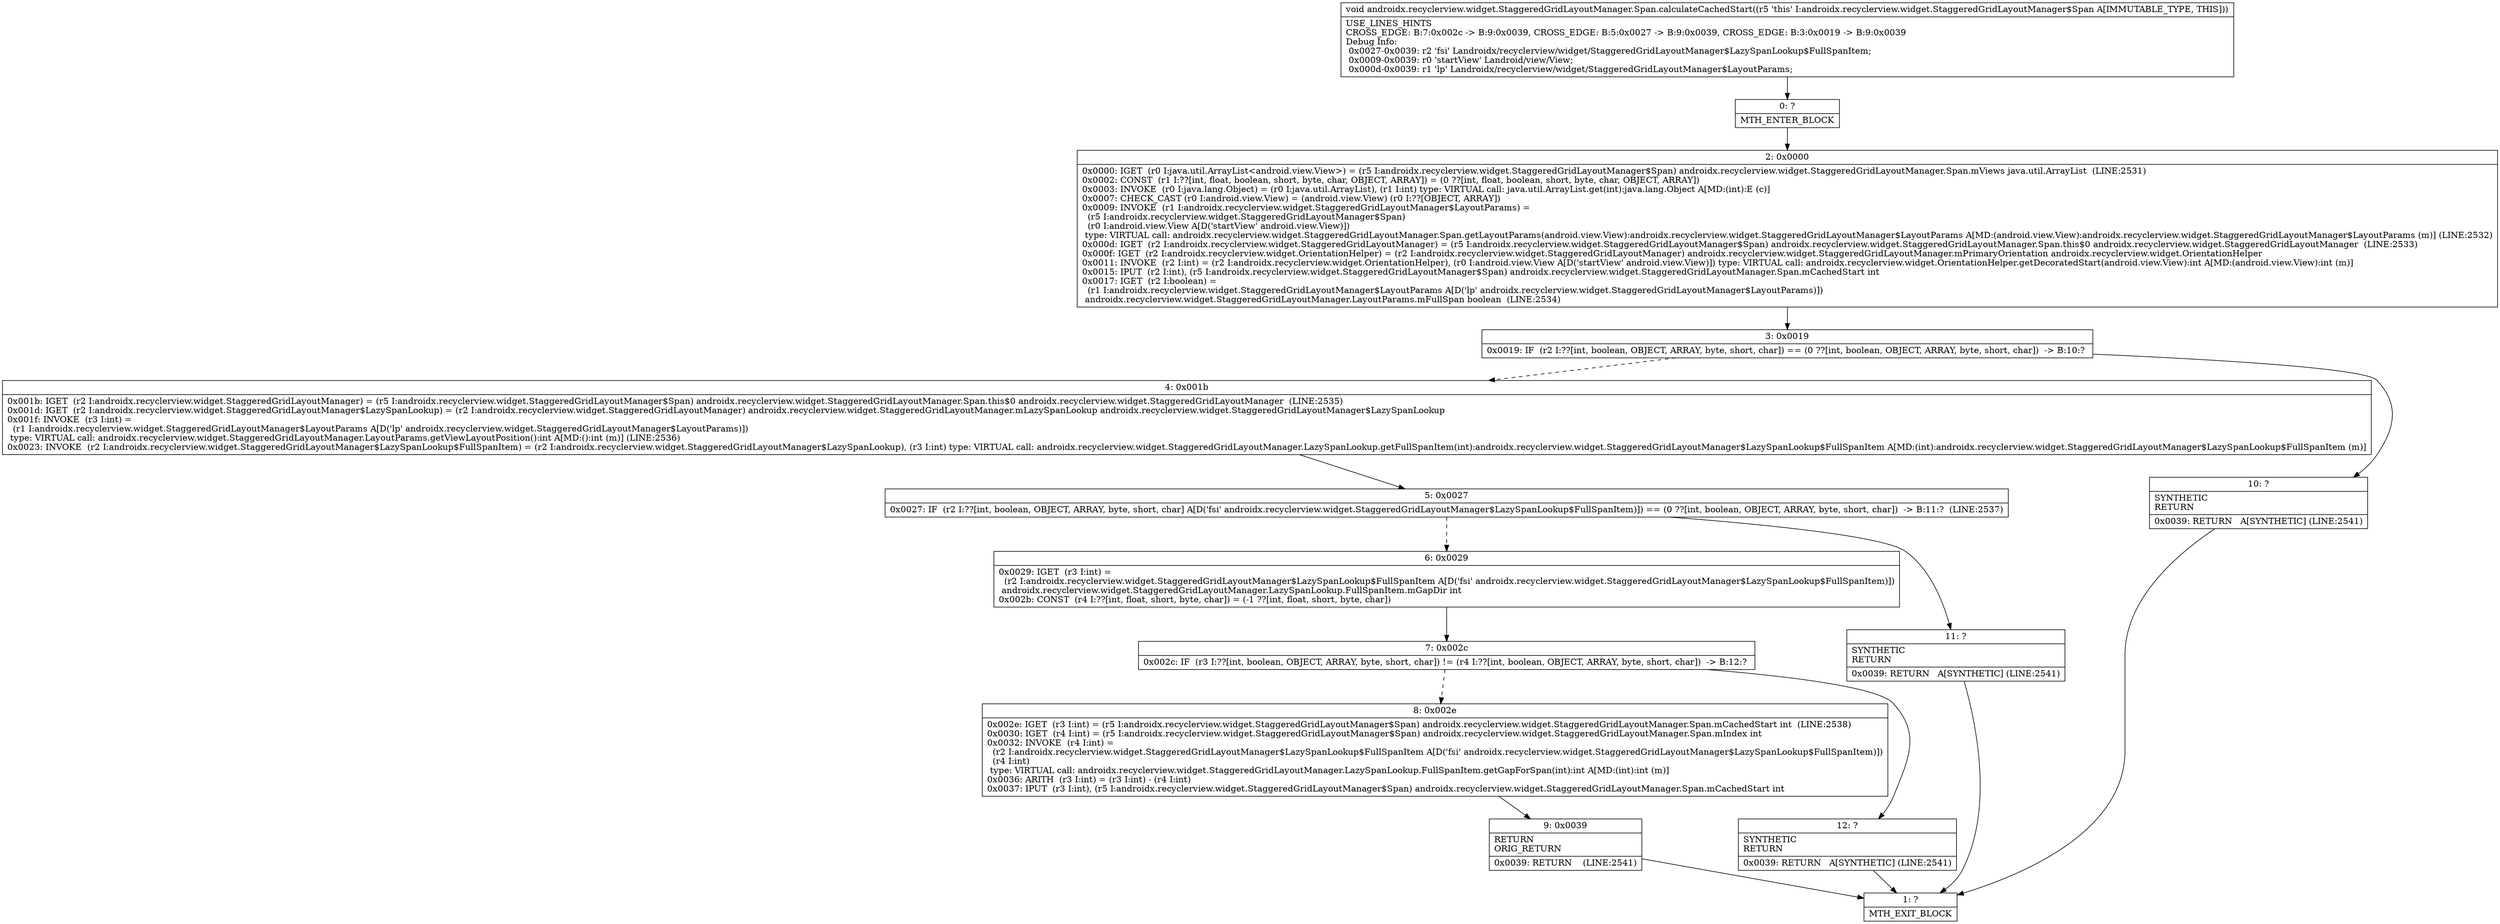digraph "CFG forandroidx.recyclerview.widget.StaggeredGridLayoutManager.Span.calculateCachedStart()V" {
Node_0 [shape=record,label="{0\:\ ?|MTH_ENTER_BLOCK\l}"];
Node_2 [shape=record,label="{2\:\ 0x0000|0x0000: IGET  (r0 I:java.util.ArrayList\<android.view.View\>) = (r5 I:androidx.recyclerview.widget.StaggeredGridLayoutManager$Span) androidx.recyclerview.widget.StaggeredGridLayoutManager.Span.mViews java.util.ArrayList  (LINE:2531)\l0x0002: CONST  (r1 I:??[int, float, boolean, short, byte, char, OBJECT, ARRAY]) = (0 ??[int, float, boolean, short, byte, char, OBJECT, ARRAY]) \l0x0003: INVOKE  (r0 I:java.lang.Object) = (r0 I:java.util.ArrayList), (r1 I:int) type: VIRTUAL call: java.util.ArrayList.get(int):java.lang.Object A[MD:(int):E (c)]\l0x0007: CHECK_CAST (r0 I:android.view.View) = (android.view.View) (r0 I:??[OBJECT, ARRAY]) \l0x0009: INVOKE  (r1 I:androidx.recyclerview.widget.StaggeredGridLayoutManager$LayoutParams) = \l  (r5 I:androidx.recyclerview.widget.StaggeredGridLayoutManager$Span)\l  (r0 I:android.view.View A[D('startView' android.view.View)])\l type: VIRTUAL call: androidx.recyclerview.widget.StaggeredGridLayoutManager.Span.getLayoutParams(android.view.View):androidx.recyclerview.widget.StaggeredGridLayoutManager$LayoutParams A[MD:(android.view.View):androidx.recyclerview.widget.StaggeredGridLayoutManager$LayoutParams (m)] (LINE:2532)\l0x000d: IGET  (r2 I:androidx.recyclerview.widget.StaggeredGridLayoutManager) = (r5 I:androidx.recyclerview.widget.StaggeredGridLayoutManager$Span) androidx.recyclerview.widget.StaggeredGridLayoutManager.Span.this$0 androidx.recyclerview.widget.StaggeredGridLayoutManager  (LINE:2533)\l0x000f: IGET  (r2 I:androidx.recyclerview.widget.OrientationHelper) = (r2 I:androidx.recyclerview.widget.StaggeredGridLayoutManager) androidx.recyclerview.widget.StaggeredGridLayoutManager.mPrimaryOrientation androidx.recyclerview.widget.OrientationHelper \l0x0011: INVOKE  (r2 I:int) = (r2 I:androidx.recyclerview.widget.OrientationHelper), (r0 I:android.view.View A[D('startView' android.view.View)]) type: VIRTUAL call: androidx.recyclerview.widget.OrientationHelper.getDecoratedStart(android.view.View):int A[MD:(android.view.View):int (m)]\l0x0015: IPUT  (r2 I:int), (r5 I:androidx.recyclerview.widget.StaggeredGridLayoutManager$Span) androidx.recyclerview.widget.StaggeredGridLayoutManager.Span.mCachedStart int \l0x0017: IGET  (r2 I:boolean) = \l  (r1 I:androidx.recyclerview.widget.StaggeredGridLayoutManager$LayoutParams A[D('lp' androidx.recyclerview.widget.StaggeredGridLayoutManager$LayoutParams)])\l androidx.recyclerview.widget.StaggeredGridLayoutManager.LayoutParams.mFullSpan boolean  (LINE:2534)\l}"];
Node_3 [shape=record,label="{3\:\ 0x0019|0x0019: IF  (r2 I:??[int, boolean, OBJECT, ARRAY, byte, short, char]) == (0 ??[int, boolean, OBJECT, ARRAY, byte, short, char])  \-\> B:10:? \l}"];
Node_4 [shape=record,label="{4\:\ 0x001b|0x001b: IGET  (r2 I:androidx.recyclerview.widget.StaggeredGridLayoutManager) = (r5 I:androidx.recyclerview.widget.StaggeredGridLayoutManager$Span) androidx.recyclerview.widget.StaggeredGridLayoutManager.Span.this$0 androidx.recyclerview.widget.StaggeredGridLayoutManager  (LINE:2535)\l0x001d: IGET  (r2 I:androidx.recyclerview.widget.StaggeredGridLayoutManager$LazySpanLookup) = (r2 I:androidx.recyclerview.widget.StaggeredGridLayoutManager) androidx.recyclerview.widget.StaggeredGridLayoutManager.mLazySpanLookup androidx.recyclerview.widget.StaggeredGridLayoutManager$LazySpanLookup \l0x001f: INVOKE  (r3 I:int) = \l  (r1 I:androidx.recyclerview.widget.StaggeredGridLayoutManager$LayoutParams A[D('lp' androidx.recyclerview.widget.StaggeredGridLayoutManager$LayoutParams)])\l type: VIRTUAL call: androidx.recyclerview.widget.StaggeredGridLayoutManager.LayoutParams.getViewLayoutPosition():int A[MD:():int (m)] (LINE:2536)\l0x0023: INVOKE  (r2 I:androidx.recyclerview.widget.StaggeredGridLayoutManager$LazySpanLookup$FullSpanItem) = (r2 I:androidx.recyclerview.widget.StaggeredGridLayoutManager$LazySpanLookup), (r3 I:int) type: VIRTUAL call: androidx.recyclerview.widget.StaggeredGridLayoutManager.LazySpanLookup.getFullSpanItem(int):androidx.recyclerview.widget.StaggeredGridLayoutManager$LazySpanLookup$FullSpanItem A[MD:(int):androidx.recyclerview.widget.StaggeredGridLayoutManager$LazySpanLookup$FullSpanItem (m)]\l}"];
Node_5 [shape=record,label="{5\:\ 0x0027|0x0027: IF  (r2 I:??[int, boolean, OBJECT, ARRAY, byte, short, char] A[D('fsi' androidx.recyclerview.widget.StaggeredGridLayoutManager$LazySpanLookup$FullSpanItem)]) == (0 ??[int, boolean, OBJECT, ARRAY, byte, short, char])  \-\> B:11:?  (LINE:2537)\l}"];
Node_6 [shape=record,label="{6\:\ 0x0029|0x0029: IGET  (r3 I:int) = \l  (r2 I:androidx.recyclerview.widget.StaggeredGridLayoutManager$LazySpanLookup$FullSpanItem A[D('fsi' androidx.recyclerview.widget.StaggeredGridLayoutManager$LazySpanLookup$FullSpanItem)])\l androidx.recyclerview.widget.StaggeredGridLayoutManager.LazySpanLookup.FullSpanItem.mGapDir int \l0x002b: CONST  (r4 I:??[int, float, short, byte, char]) = (\-1 ??[int, float, short, byte, char]) \l}"];
Node_7 [shape=record,label="{7\:\ 0x002c|0x002c: IF  (r3 I:??[int, boolean, OBJECT, ARRAY, byte, short, char]) != (r4 I:??[int, boolean, OBJECT, ARRAY, byte, short, char])  \-\> B:12:? \l}"];
Node_8 [shape=record,label="{8\:\ 0x002e|0x002e: IGET  (r3 I:int) = (r5 I:androidx.recyclerview.widget.StaggeredGridLayoutManager$Span) androidx.recyclerview.widget.StaggeredGridLayoutManager.Span.mCachedStart int  (LINE:2538)\l0x0030: IGET  (r4 I:int) = (r5 I:androidx.recyclerview.widget.StaggeredGridLayoutManager$Span) androidx.recyclerview.widget.StaggeredGridLayoutManager.Span.mIndex int \l0x0032: INVOKE  (r4 I:int) = \l  (r2 I:androidx.recyclerview.widget.StaggeredGridLayoutManager$LazySpanLookup$FullSpanItem A[D('fsi' androidx.recyclerview.widget.StaggeredGridLayoutManager$LazySpanLookup$FullSpanItem)])\l  (r4 I:int)\l type: VIRTUAL call: androidx.recyclerview.widget.StaggeredGridLayoutManager.LazySpanLookup.FullSpanItem.getGapForSpan(int):int A[MD:(int):int (m)]\l0x0036: ARITH  (r3 I:int) = (r3 I:int) \- (r4 I:int) \l0x0037: IPUT  (r3 I:int), (r5 I:androidx.recyclerview.widget.StaggeredGridLayoutManager$Span) androidx.recyclerview.widget.StaggeredGridLayoutManager.Span.mCachedStart int \l}"];
Node_9 [shape=record,label="{9\:\ 0x0039|RETURN\lORIG_RETURN\l|0x0039: RETURN    (LINE:2541)\l}"];
Node_1 [shape=record,label="{1\:\ ?|MTH_EXIT_BLOCK\l}"];
Node_12 [shape=record,label="{12\:\ ?|SYNTHETIC\lRETURN\l|0x0039: RETURN   A[SYNTHETIC] (LINE:2541)\l}"];
Node_11 [shape=record,label="{11\:\ ?|SYNTHETIC\lRETURN\l|0x0039: RETURN   A[SYNTHETIC] (LINE:2541)\l}"];
Node_10 [shape=record,label="{10\:\ ?|SYNTHETIC\lRETURN\l|0x0039: RETURN   A[SYNTHETIC] (LINE:2541)\l}"];
MethodNode[shape=record,label="{void androidx.recyclerview.widget.StaggeredGridLayoutManager.Span.calculateCachedStart((r5 'this' I:androidx.recyclerview.widget.StaggeredGridLayoutManager$Span A[IMMUTABLE_TYPE, THIS]))  | USE_LINES_HINTS\lCROSS_EDGE: B:7:0x002c \-\> B:9:0x0039, CROSS_EDGE: B:5:0x0027 \-\> B:9:0x0039, CROSS_EDGE: B:3:0x0019 \-\> B:9:0x0039\lDebug Info:\l  0x0027\-0x0039: r2 'fsi' Landroidx\/recyclerview\/widget\/StaggeredGridLayoutManager$LazySpanLookup$FullSpanItem;\l  0x0009\-0x0039: r0 'startView' Landroid\/view\/View;\l  0x000d\-0x0039: r1 'lp' Landroidx\/recyclerview\/widget\/StaggeredGridLayoutManager$LayoutParams;\l}"];
MethodNode -> Node_0;Node_0 -> Node_2;
Node_2 -> Node_3;
Node_3 -> Node_4[style=dashed];
Node_3 -> Node_10;
Node_4 -> Node_5;
Node_5 -> Node_6[style=dashed];
Node_5 -> Node_11;
Node_6 -> Node_7;
Node_7 -> Node_8[style=dashed];
Node_7 -> Node_12;
Node_8 -> Node_9;
Node_9 -> Node_1;
Node_12 -> Node_1;
Node_11 -> Node_1;
Node_10 -> Node_1;
}

